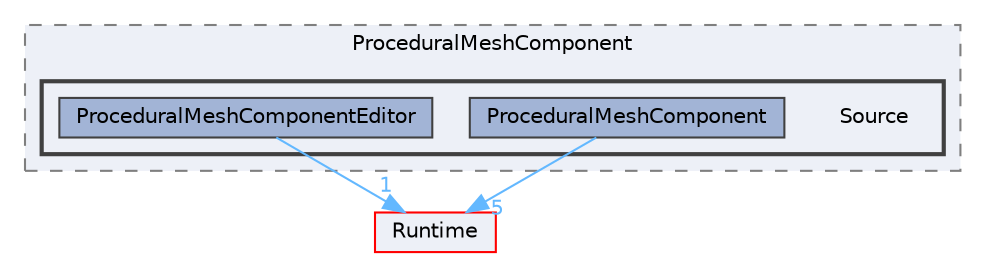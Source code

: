 digraph "Source"
{
 // INTERACTIVE_SVG=YES
 // LATEX_PDF_SIZE
  bgcolor="transparent";
  edge [fontname=Helvetica,fontsize=10,labelfontname=Helvetica,labelfontsize=10];
  node [fontname=Helvetica,fontsize=10,shape=box,height=0.2,width=0.4];
  compound=true
  subgraph clusterdir_18f6a0de9fd8cd322aba1ce25fd47a39 {
    graph [ bgcolor="#edf0f7", pencolor="grey50", label="ProceduralMeshComponent", fontname=Helvetica,fontsize=10 style="filled,dashed", URL="dir_18f6a0de9fd8cd322aba1ce25fd47a39.html",tooltip=""]
  subgraph clusterdir_8e7b88fdceb92c77d638abeef893dcdf {
    graph [ bgcolor="#edf0f7", pencolor="grey25", label="", fontname=Helvetica,fontsize=10 style="filled,bold", URL="dir_8e7b88fdceb92c77d638abeef893dcdf.html",tooltip=""]
    dir_8e7b88fdceb92c77d638abeef893dcdf [shape=plaintext, label="Source"];
  dir_7d77c881df0f052a06fd18f4627371bd [label="ProceduralMeshComponent", fillcolor="#a2b4d6", color="grey25", style="filled", URL="dir_7d77c881df0f052a06fd18f4627371bd.html",tooltip=""];
  dir_b713dac04a9e3f832e220cffa1d7b907 [label="ProceduralMeshComponentEditor", fillcolor="#a2b4d6", color="grey25", style="filled", URL="dir_b713dac04a9e3f832e220cffa1d7b907.html",tooltip=""];
  }
  }
  dir_7536b172fbd480bfd146a1b1acd6856b [label="Runtime", fillcolor="#edf0f7", color="red", style="filled", URL="dir_7536b172fbd480bfd146a1b1acd6856b.html",tooltip=""];
  dir_7d77c881df0f052a06fd18f4627371bd->dir_7536b172fbd480bfd146a1b1acd6856b [headlabel="5", labeldistance=1.5 headhref="dir_000770_000984.html" href="dir_000770_000984.html" color="steelblue1" fontcolor="steelblue1"];
  dir_b713dac04a9e3f832e220cffa1d7b907->dir_7536b172fbd480bfd146a1b1acd6856b [headlabel="1", labeldistance=1.5 headhref="dir_000771_000984.html" href="dir_000771_000984.html" color="steelblue1" fontcolor="steelblue1"];
}

